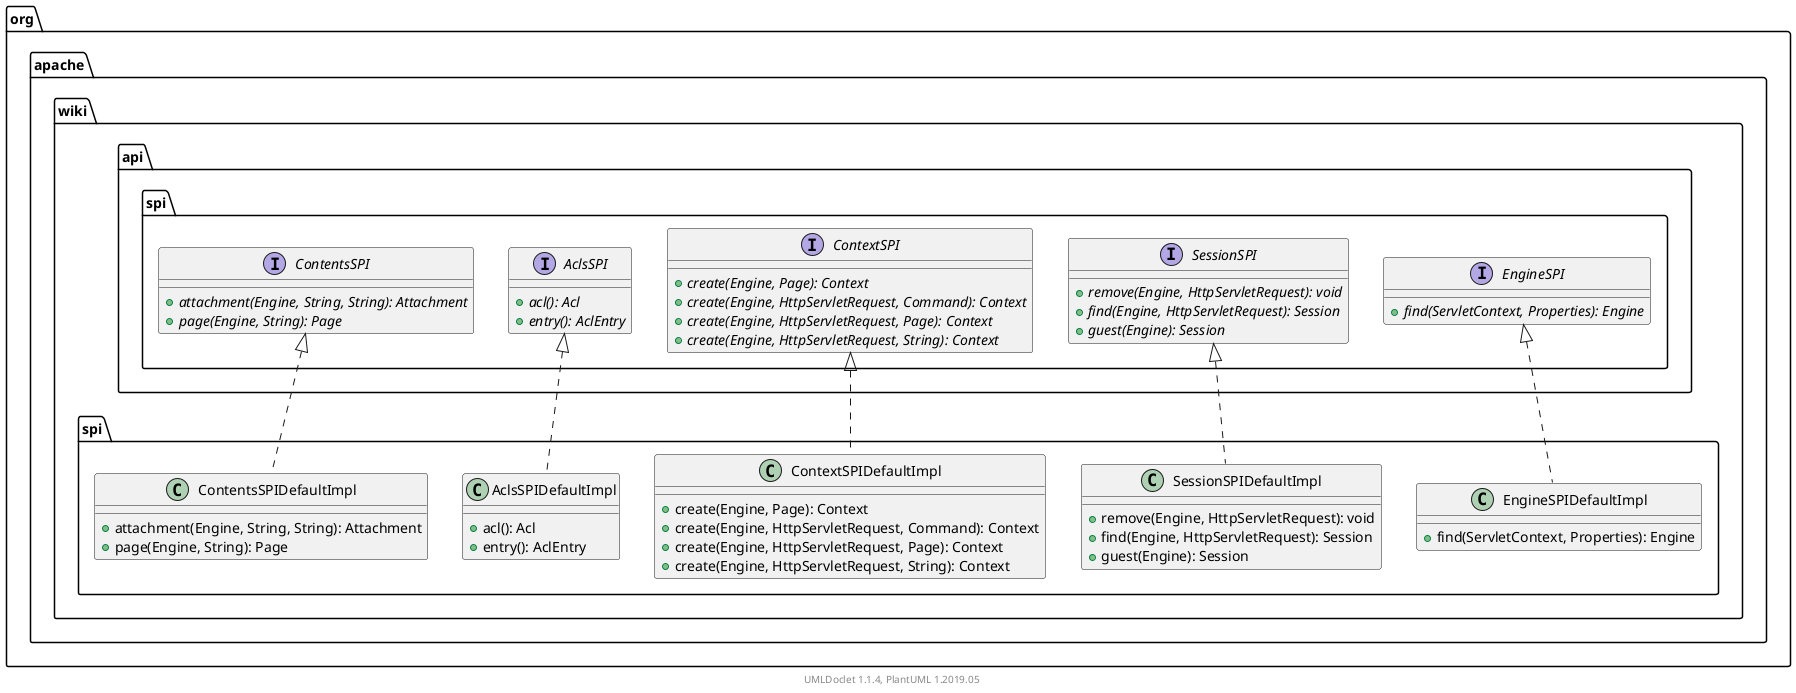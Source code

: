 @startuml

    namespace org.apache.wiki.spi {

        class EngineSPIDefaultImpl [[EngineSPIDefaultImpl.html]] {
            +find(ServletContext, Properties): Engine
        }

        class SessionSPIDefaultImpl [[SessionSPIDefaultImpl.html]] {
            +remove(Engine, HttpServletRequest): void
            +find(Engine, HttpServletRequest): Session
            +guest(Engine): Session
        }

        class ContextSPIDefaultImpl [[ContextSPIDefaultImpl.html]] {
            +create(Engine, Page): Context
            +create(Engine, HttpServletRequest, Command): Context
            +create(Engine, HttpServletRequest, Page): Context
            +create(Engine, HttpServletRequest, String): Context
        }

        class AclsSPIDefaultImpl [[AclsSPIDefaultImpl.html]] {
            +acl(): Acl
            +entry(): AclEntry
        }

        class ContentsSPIDefaultImpl [[ContentsSPIDefaultImpl.html]] {
            +attachment(Engine, String, String): Attachment
            +page(Engine, String): Page
        }

        interface org.apache.wiki.api.spi.EngineSPI {
            {abstract} +find(ServletContext, Properties): Engine
        }
        org.apache.wiki.api.spi.EngineSPI <|.. EngineSPIDefaultImpl

        interface org.apache.wiki.api.spi.SessionSPI {
            {abstract} +remove(Engine, HttpServletRequest): void
            {abstract} +find(Engine, HttpServletRequest): Session
            {abstract} +guest(Engine): Session
        }
        org.apache.wiki.api.spi.SessionSPI <|.. SessionSPIDefaultImpl

        interface org.apache.wiki.api.spi.ContextSPI {
            {abstract} +create(Engine, Page): Context
            {abstract} +create(Engine, HttpServletRequest, Command): Context
            {abstract} +create(Engine, HttpServletRequest, Page): Context
            {abstract} +create(Engine, HttpServletRequest, String): Context
        }
        org.apache.wiki.api.spi.ContextSPI <|.. ContextSPIDefaultImpl

        interface org.apache.wiki.api.spi.AclsSPI {
            {abstract} +acl(): Acl
            {abstract} +entry(): AclEntry
        }
        org.apache.wiki.api.spi.AclsSPI <|.. AclsSPIDefaultImpl

        interface org.apache.wiki.api.spi.ContentsSPI {
            {abstract} +attachment(Engine, String, String): Attachment
            {abstract} +page(Engine, String): Page
        }
        org.apache.wiki.api.spi.ContentsSPI <|.. ContentsSPIDefaultImpl

    }


    center footer UMLDoclet 1.1.4, PlantUML 1.2019.05
@enduml
